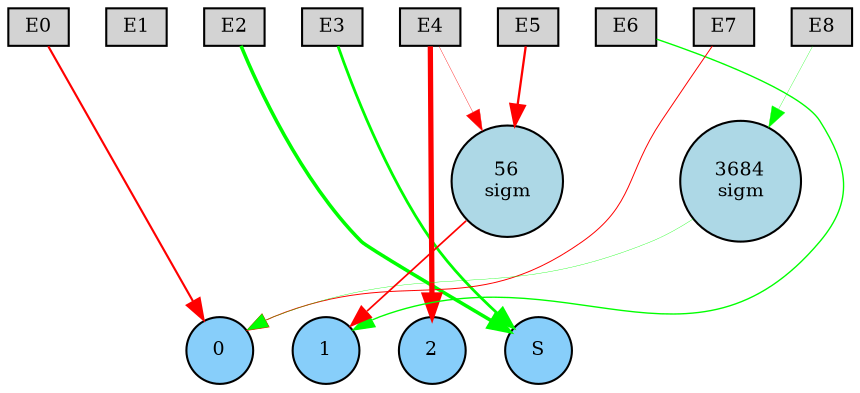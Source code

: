 digraph {
	node [fontsize=9 height=0.2 shape=circle width=0.2]
	subgraph inputs {
		node [shape=box style=filled]
		rank=source
		E0 [fillcolor=lightgray]
		E1 [fillcolor=lightgray]
		E0 -> E1 [style=invis]
		E2 [fillcolor=lightgray]
		E1 -> E2 [style=invis]
		E3 [fillcolor=lightgray]
		E2 -> E3 [style=invis]
		E4 [fillcolor=lightgray]
		E3 -> E4 [style=invis]
		E5 [fillcolor=lightgray]
		E4 -> E5 [style=invis]
		E6 [fillcolor=lightgray]
		E5 -> E6 [style=invis]
		E7 [fillcolor=lightgray]
		E6 -> E7 [style=invis]
		E8 [fillcolor=lightgray]
		E7 -> E8 [style=invis]
	}
	subgraph outputs {
		node [style=filled]
		rank=sink
		0 [fillcolor=lightskyblue fontsize=9 height=0.2 shape=circle width=0.2]
		1 [fillcolor=lightskyblue fontsize=9 height=0.2 shape=circle width=0.2]
		0 -> 1 [style=invis]
		2 [fillcolor=lightskyblue fontsize=9 height=0.2 shape=circle width=0.2]
		1 -> 2 [style=invis]
		S [fillcolor=lightskyblue fontsize=9 height=0.2 shape=circle width=0.2]
		2 -> S [style=invis]
	}
	3684 [label="3684
sigm" fillcolor=lightblue style=filled]
	56 [label="56
sigm" fillcolor=lightblue style=filled]
	E0 -> 0 [color=red penwidth=1.0281649713780856 style=solid]
	E3 -> S [color=green penwidth=1.3356809366377058 style=solid]
	E5 -> 56 [color=red penwidth=1.0970210459077128 style=solid]
	56 -> 1 [color=red penwidth=0.8190313087015126 style=solid]
	E4 -> 2 [color=red penwidth=2.530769278523255 style=solid]
	E2 -> S [color=green penwidth=1.7061126392557708 style=solid]
	E8 -> 3684 [color=green penwidth=0.14896476552100335 style=solid]
	3684 -> 0 [color=green penwidth=0.17103575825853745 style=solid]
	E6 -> 1 [color=green penwidth=0.6588762676187483 style=solid]
	E7 -> 0 [color=red penwidth=0.4697590231585247 style=solid]
	E4 -> 56 [color=red penwidth=0.18000673941616824 style=solid]
}
